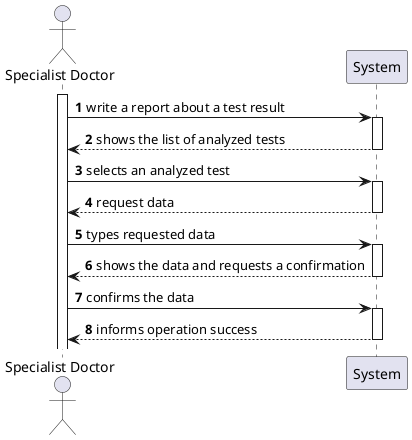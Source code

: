 @startuml
'https://plantuml.com/sequence-diagram

autonumber
actor "Specialist Doctor" as A
activate A
A -> System ++: write a report about a test result
System --> A --: shows the list of analyzed tests
A -> System ++: selects an analyzed test
System -->  A --: request data
A -> System ++: types requested data
System --> A --: shows the data and requests a confirmation
A -> System ++: confirms the data
System --> A --: informs operation success
@enduml